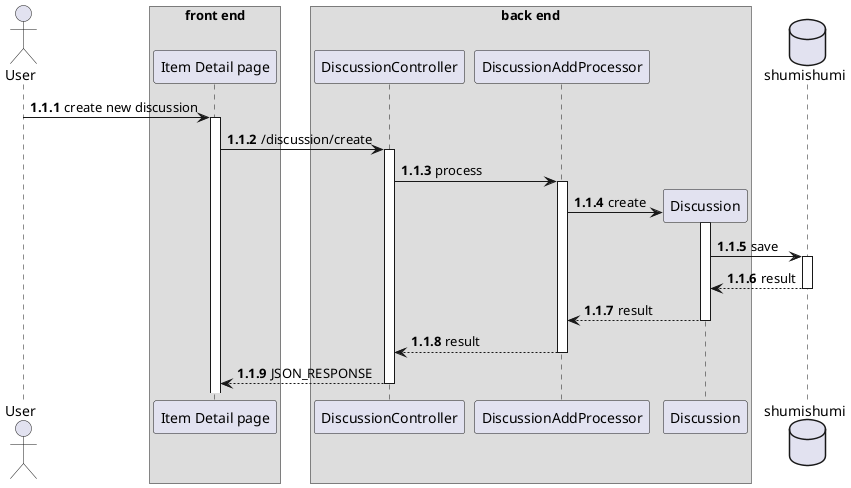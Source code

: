 @startuml create discussion
autonumber 1.1.1

actor User as u

box "front end"
participant "Item Detail page" as detail
end box

box "back end"
participant "DiscussionController" as dc

participant "DiscussionAddProcessor" as proc
participant "Discussion" as dm
end box

database shumishumi as db

u -> detail++ : create new discussion
detail -> dc++ : /discussion/create

dc -> proc++ : process

create dm
proc -> dm++ : create
dm -> db++ : save
return result
return result
return result
return JSON_RESPONSE

@enduml